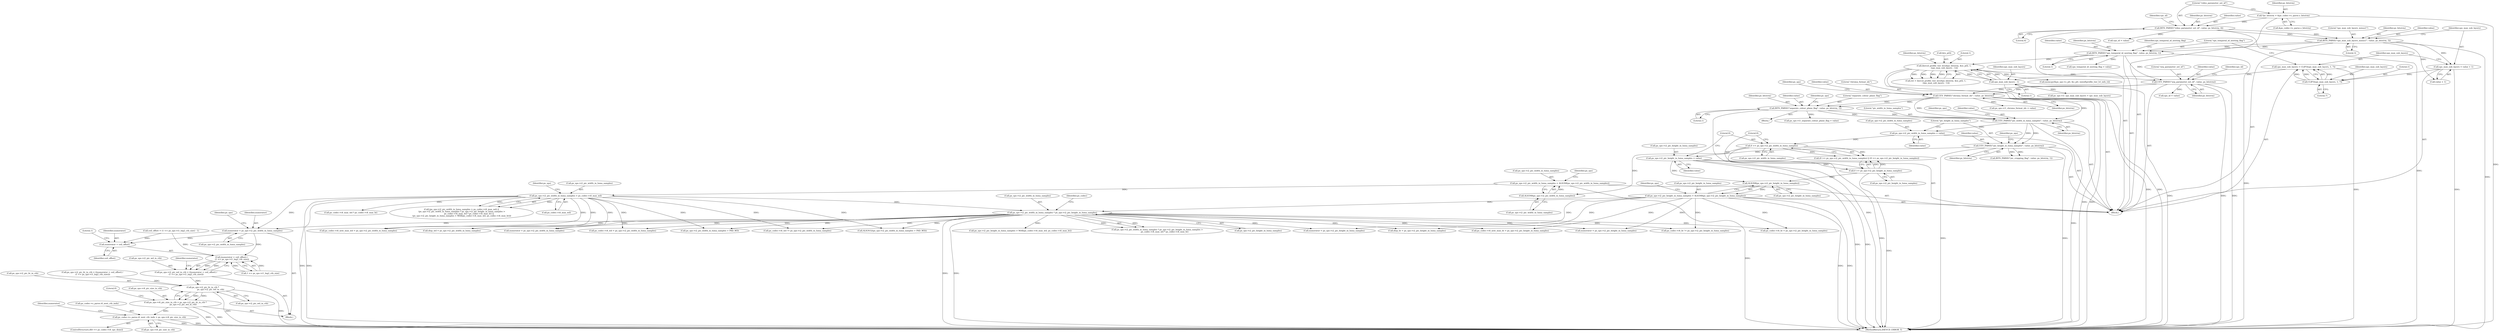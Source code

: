 digraph "0_Android_1ab5ce7e42feccd49e49752e6f58f9097ac5d254@pointer" {
"1001039" [label="(Call,numerator = ps_sps->i2_pic_width_in_luma_samples)"];
"1000363" [label="(Call,ps_sps->i2_pic_width_in_luma_samples * ps_sps->i2_pic_height_in_luma_samples)"];
"1000354" [label="(Call,ps_sps->i2_pic_width_in_luma_samples > ps_codec->i4_max_wd)"];
"1000336" [label="(Call,ps_sps->i2_pic_width_in_luma_samples = ALIGN8(ps_sps->i2_pic_width_in_luma_samples))"];
"1000340" [label="(Call,ALIGN8(ps_sps->i2_pic_width_in_luma_samples))"];
"1000324" [label="(Call,0 >= ps_sps->i2_pic_width_in_luma_samples)"];
"1000308" [label="(Call,ps_sps->i2_pic_width_in_luma_samples = value)"];
"1000304" [label="(Call,UEV_PARSE(\"pic_width_in_luma_samples\", value, ps_bitstrm))"];
"1000287" [label="(Call,BITS_PARSE(\"separate_colour_plane_flag\", value, ps_bitstrm, 1))"];
"1000253" [label="(Call,UEV_PARSE(\"chroma_format_idc\", value, ps_bitstrm))"];
"1000182" [label="(Call,UEV_PARSE(\"seq_parameter_set_id\", value, ps_bitstrm))"];
"1000164" [label="(Call,BITS_PARSE(\"sps_temporal_id_nesting_flag\", value, ps_bitstrm, 1))"];
"1000148" [label="(Call,BITS_PARSE(\"sps_max_sub_layers_minus1\", value, ps_bitstrm, 3))"];
"1000132" [label="(Call,BITS_PARSE(\"video_parameter_set_id\", value, ps_bitstrm, 4))"];
"1000124" [label="(Call,*ps_bitstrm = &ps_codec->s_parse.s_bitstrm)"];
"1000174" [label="(Call,ihevcd_profile_tier_level(ps_bitstrm, &(s_ptl), 1,\n (sps_max_sub_layers - 1)))"];
"1000179" [label="(Call,sps_max_sub_layers - 1)"];
"1000158" [label="(Call,sps_max_sub_layers = CLIP3(sps_max_sub_layers, 1, 7))"];
"1000160" [label="(Call,CLIP3(sps_max_sub_layers, 1, 7))"];
"1000153" [label="(Call,sps_max_sub_layers = value + 1)"];
"1000344" [label="(Call,ps_sps->i2_pic_height_in_luma_samples = ALIGN8(ps_sps->i2_pic_height_in_luma_samples))"];
"1000348" [label="(Call,ALIGN8(ps_sps->i2_pic_height_in_luma_samples))"];
"1000329" [label="(Call,0 >= ps_sps->i2_pic_height_in_luma_samples)"];
"1000317" [label="(Call,ps_sps->i2_pic_height_in_luma_samples = value)"];
"1000313" [label="(Call,UEV_PARSE(\"pic_height_in_luma_samples\", value, ps_bitstrm))"];
"1001048" [label="(Call,(numerator + ceil_offset) /\n (1 << ps_sps->i1_log2_ctb_size))"];
"1001044" [label="(Call,ps_sps->i2_pic_wd_in_ctb = ((numerator + ceil_offset) /\n (1 << ps_sps->i1_log2_ctb_size)))"];
"1001079" [label="(Call,ps_sps->i2_pic_ht_in_ctb *\n                        ps_sps->i2_pic_wd_in_ctb)"];
"1001075" [label="(Call,ps_sps->i4_pic_size_in_ctb = ps_sps->i2_pic_ht_in_ctb *\n                        ps_sps->i2_pic_wd_in_ctb)"];
"1001092" [label="(Call,ps_codec->s_parse.i4_next_ctb_indx = ps_sps->i4_pic_size_in_ctb)"];
"1001049" [label="(Call,numerator + ceil_offset)"];
"1001045" [label="(Call,ps_sps->i2_pic_wd_in_ctb)"];
"1000310" [label="(Identifier,ps_sps)"];
"1000318" [label="(Call,ps_sps->i2_pic_height_in_luma_samples)"];
"1000349" [label="(Call,ps_sps->i2_pic_height_in_luma_samples)"];
"1001044" [label="(Call,ps_sps->i2_pic_wd_in_ctb = ((numerator + ceil_offset) /\n (1 << ps_sps->i1_log2_ctb_size)))"];
"1000181" [label="(Literal,1)"];
"1000126" [label="(Call,&ps_codec->s_parse.s_bitstrm)"];
"1000321" [label="(Identifier,value)"];
"1001098" [label="(Call,ps_sps->i4_pic_size_in_ctb)"];
"1000324" [label="(Call,0 >= ps_sps->i2_pic_width_in_luma_samples)"];
"1001039" [label="(Call,numerator = ps_sps->i2_pic_width_in_luma_samples)"];
"1000325" [label="(Literal,0)"];
"1000135" [label="(Identifier,ps_bitstrm)"];
"1000149" [label="(Literal,\"sps_max_sub_layers_minus1\")"];
"1000337" [label="(Call,ps_sps->i2_pic_width_in_luma_samples)"];
"1000348" [label="(Call,ALIGN8(ps_sps->i2_pic_height_in_luma_samples))"];
"1000182" [label="(Call,UEV_PARSE(\"seq_parameter_set_id\", value, ps_bitstrm))"];
"1000354" [label="(Call,ps_sps->i2_pic_width_in_luma_samples > ps_codec->i4_max_wd)"];
"1000312" [label="(Identifier,value)"];
"1001052" [label="(Call,1 << ps_sps->i1_log2_ctb_size)"];
"1001252" [label="(Call,ps_codec->i4_wd = ps_sps->i2_pic_width_in_luma_samples)"];
"1000259" [label="(Identifier,ps_sps)"];
"1000344" [label="(Call,ps_sps->i2_pic_height_in_luma_samples = ALIGN8(ps_sps->i2_pic_height_in_luma_samples))"];
"1000306" [label="(Identifier,value)"];
"1000313" [label="(Call,UEV_PARSE(\"pic_height_in_luma_samples\", value, ps_bitstrm))"];
"1000253" [label="(Call,UEV_PARSE(\"chroma_format_idc\", value, ps_bitstrm))"];
"1001086" [label="(ControlStructure,if(0 == ps_codec->i4_sps_done))"];
"1001053" [label="(Literal,1)"];
"1001271" [label="(Call,ps_sps->i2_pic_width_in_luma_samples + PAD_WD)"];
"1000158" [label="(Call,sps_max_sub_layers = CLIP3(sps_max_sub_layers, 1, 7))"];
"1000132" [label="(Call,BITS_PARSE(\"video_parameter_set_id\", value, ps_bitstrm, 4))"];
"1000286" [label="(Block,)"];
"1000125" [label="(Identifier,ps_bitstrm)"];
"1001046" [label="(Identifier,ps_sps)"];
"1000159" [label="(Identifier,sps_max_sub_layers)"];
"1000183" [label="(Literal,\"seq_parameter_set_id\")"];
"1000184" [label="(Identifier,value)"];
"1000161" [label="(Identifier,sps_max_sub_layers)"];
"1001270" [label="(Call,ALIGN32(ps_sps->i2_pic_width_in_luma_samples + PAD_WD))"];
"1001141" [label="(Call,ps_codec->i4_wd != ps_sps->i2_pic_width_in_luma_samples)"];
"1001093" [label="(Call,ps_codec->s_parse.i4_next_ctb_indx)"];
"1000323" [label="(Call,(0 >= ps_sps->i2_pic_width_in_luma_samples) || (0 >= ps_sps->i2_pic_height_in_luma_samples))"];
"1000178" [label="(Literal,1)"];
"1001213" [label="(Call,disp_ht = ps_sps->i2_pic_height_in_luma_samples)"];
"1001079" [label="(Call,ps_sps->i2_pic_ht_in_ctb *\n                        ps_sps->i2_pic_wd_in_ctb)"];
"1000317" [label="(Call,ps_sps->i2_pic_height_in_luma_samples = value)"];
"1001194" [label="(Call,disp_wd = ps_sps->i2_pic_width_in_luma_samples)"];
"1000255" [label="(Identifier,value)"];
"1000187" [label="(Identifier,sps_id)"];
"1000292" [label="(Call,ps_sps->i1_separate_colour_plane_flag = value)"];
"1000294" [label="(Identifier,ps_sps)"];
"1001102" [label="(Identifier,numerator)"];
"1000166" [label="(Identifier,value)"];
"1000160" [label="(Call,CLIP3(sps_max_sub_layers, 1, 7))"];
"1000396" [label="(Call,ps_codec->i4_new_max_ht = ps_sps->i2_pic_height_in_luma_samples)"];
"1001336" [label="(MethodReturn,IHEVCD_ERROR_T)"];
"1000174" [label="(Call,ihevcd_profile_tier_level(ps_bitstrm, &(s_ptl), 1,\n (sps_max_sub_layers - 1)))"];
"1000370" [label="(Call,ps_codec->i4_max_wd * ps_codec->i4_max_ht)"];
"1000167" [label="(Identifier,ps_bitstrm)"];
"1000153" [label="(Call,sps_max_sub_layers = value + 1)"];
"1000356" [label="(Identifier,ps_sps)"];
"1000304" [label="(Call,UEV_PARSE(\"pic_width_in_luma_samples\", value, ps_bitstrm))"];
"1000170" [label="(Identifier,sps_temporal_id_nesting_flag)"];
"1000168" [label="(Literal,1)"];
"1000330" [label="(Literal,0)"];
"1000288" [label="(Literal,\"separate_colour_plane_flag\")"];
"1000291" [label="(Literal,1)"];
"1000180" [label="(Identifier,sps_max_sub_layers)"];
"1000353" [label="(Call,(ps_sps->i2_pic_width_in_luma_samples > ps_codec->i4_max_wd) ||\n (ps_sps->i2_pic_width_in_luma_samples * ps_sps->i2_pic_height_in_luma_samples >\n                       ps_codec->i4_max_wd * ps_codec->i4_max_ht) ||\n (ps_sps->i2_pic_height_in_luma_samples > MAX(ps_codec->i4_max_wd, ps_codec->i4_max_ht)))"];
"1000377" [label="(Call,ps_sps->i2_pic_height_in_luma_samples > MAX(ps_codec->i4_max_wd, ps_codec->i4_max_ht))"];
"1000185" [label="(Identifier,ps_bitstrm)"];
"1000133" [label="(Literal,\"video_parameter_set_id\")"];
"1000345" [label="(Call,ps_sps->i2_pic_height_in_luma_samples)"];
"1000314" [label="(Literal,\"pic_height_in_luma_samples\")"];
"1000287" [label="(Call,BITS_PARSE(\"separate_colour_plane_flag\", value, ps_bitstrm, 1))"];
"1000362" [label="(Call,ps_sps->i2_pic_width_in_luma_samples * ps_sps->i2_pic_height_in_luma_samples >\n                       ps_codec->i4_max_wd * ps_codec->i4_max_ht)"];
"1000154" [label="(Identifier,sps_max_sub_layers)"];
"1001030" [label="(Call,ceil_offset = (1 << ps_sps->i1_log2_ctb_size) - 1)"];
"1000136" [label="(Literal,4)"];
"1000336" [label="(Call,ps_sps->i2_pic_width_in_luma_samples = ALIGN8(ps_sps->i2_pic_width_in_luma_samples))"];
"1001117" [label="(Call,numerator = ps_sps->i2_pic_height_in_luma_samples)"];
"1000155" [label="(Call,value + 1)"];
"1000137" [label="(Call,vps_id = value)"];
"1000319" [label="(Identifier,ps_sps)"];
"1000367" [label="(Call,ps_sps->i2_pic_height_in_luma_samples)"];
"1000315" [label="(Identifier,value)"];
"1000162" [label="(Literal,1)"];
"1000407" [label="(Call,BITS_PARSE(\"pic_cropping_flag\", value, ps_bitstrm, 1))"];
"1000355" [label="(Call,ps_sps->i2_pic_width_in_luma_samples)"];
"1000152" [label="(Literal,3)"];
"1001062" [label="(Call,ps_sps->i2_pic_ht_in_ctb = ((numerator + ceil_offset) /\n (1 << ps_sps->i1_log2_ctb_size)))"];
"1000389" [label="(Call,ps_codec->i4_new_max_wd = ps_sps->i2_pic_width_in_luma_samples)"];
"1000164" [label="(Call,BITS_PARSE(\"sps_temporal_id_nesting_flag\", value, ps_bitstrm, 1))"];
"1000341" [label="(Call,ps_sps->i2_pic_width_in_luma_samples)"];
"1001148" [label="(Call,ps_codec->i4_ht != ps_sps->i2_pic_height_in_luma_samples)"];
"1001027" [label="(Block,)"];
"1000316" [label="(Identifier,ps_bitstrm)"];
"1000124" [label="(Call,*ps_bitstrm = &ps_codec->s_parse.s_bitstrm)"];
"1000179" [label="(Call,sps_max_sub_layers - 1)"];
"1001049" [label="(Call,numerator + ceil_offset)"];
"1000169" [label="(Call,sps_temporal_id_nesting_flag = value)"];
"1000290" [label="(Identifier,ps_bitstrm)"];
"1000134" [label="(Identifier,value)"];
"1001050" [label="(Identifier,numerator)"];
"1000364" [label="(Call,ps_sps->i2_pic_width_in_luma_samples)"];
"1000309" [label="(Call,ps_sps->i2_pic_width_in_luma_samples)"];
"1000346" [label="(Identifier,ps_sps)"];
"1000175" [label="(Identifier,ps_bitstrm)"];
"1000331" [label="(Call,ps_sps->i2_pic_height_in_luma_samples)"];
"1001259" [label="(Call,ps_codec->i4_ht = ps_sps->i2_pic_height_in_luma_samples)"];
"1000365" [label="(Identifier,ps_sps)"];
"1001048" [label="(Call,(numerator + ceil_offset) /\n (1 << ps_sps->i1_log2_ctb_size))"];
"1001040" [label="(Identifier,numerator)"];
"1001051" [label="(Identifier,ceil_offset)"];
"1000329" [label="(Call,0 >= ps_sps->i2_pic_height_in_luma_samples)"];
"1000305" [label="(Literal,\"pic_width_in_luma_samples\")"];
"1000186" [label="(Call,sps_id = value)"];
"1000138" [label="(Identifier,vps_id)"];
"1000256" [label="(Identifier,ps_bitstrm)"];
"1001057" [label="(Call,numerator = ps_sps->i2_pic_height_in_luma_samples)"];
"1000372" [label="(Identifier,ps_codec)"];
"1000358" [label="(Call,ps_codec->i4_max_wd)"];
"1001041" [label="(Call,ps_sps->i2_pic_width_in_luma_samples)"];
"1000340" [label="(Call,ALIGN8(ps_sps->i2_pic_width_in_luma_samples))"];
"1001101" [label="(Call,numerator = ps_sps->i2_pic_width_in_luma_samples)"];
"1001058" [label="(Identifier,numerator)"];
"1001083" [label="(Call,ps_sps->i2_pic_wd_in_ctb)"];
"1000172" [label="(Call,ret = ihevcd_profile_tier_level(ps_bitstrm, &(s_ptl), 1,\n (sps_max_sub_layers - 1)))"];
"1001092" [label="(Call,ps_codec->s_parse.i4_next_ctb_indx = ps_sps->i4_pic_size_in_ctb)"];
"1000163" [label="(Literal,7)"];
"1000244" [label="(Call,memcpy(&ps_sps->s_ptl, &s_ptl, sizeof(profile_tier_lvl_info_t)))"];
"1000257" [label="(Call,ps_sps->i1_chroma_format_idc = value)"];
"1000326" [label="(Call,ps_sps->i2_pic_width_in_luma_samples)"];
"1001080" [label="(Call,ps_sps->i2_pic_ht_in_ctb)"];
"1000148" [label="(Call,BITS_PARSE(\"sps_max_sub_layers_minus1\", value, ps_bitstrm, 3))"];
"1000176" [label="(Call,&(s_ptl))"];
"1001088" [label="(Literal,0)"];
"1000363" [label="(Call,ps_sps->i2_pic_width_in_luma_samples * ps_sps->i2_pic_height_in_luma_samples)"];
"1000307" [label="(Identifier,ps_bitstrm)"];
"1000151" [label="(Identifier,ps_bitstrm)"];
"1000229" [label="(Call,ps_sps->i1_sps_max_sub_layers = sps_max_sub_layers)"];
"1000308" [label="(Call,ps_sps->i2_pic_width_in_luma_samples = value)"];
"1000165" [label="(Literal,\"sps_temporal_id_nesting_flag\")"];
"1000108" [label="(Block,)"];
"1000289" [label="(Identifier,value)"];
"1000150" [label="(Identifier,value)"];
"1000254" [label="(Literal,\"chroma_format_idc\")"];
"1001075" [label="(Call,ps_sps->i4_pic_size_in_ctb = ps_sps->i2_pic_ht_in_ctb *\n                        ps_sps->i2_pic_wd_in_ctb)"];
"1001076" [label="(Call,ps_sps->i4_pic_size_in_ctb)"];
"1001039" -> "1001027"  [label="AST: "];
"1001039" -> "1001041"  [label="CFG: "];
"1001040" -> "1001039"  [label="AST: "];
"1001041" -> "1001039"  [label="AST: "];
"1001046" -> "1001039"  [label="CFG: "];
"1000363" -> "1001039"  [label="DDG: "];
"1000354" -> "1001039"  [label="DDG: "];
"1001039" -> "1001048"  [label="DDG: "];
"1001039" -> "1001049"  [label="DDG: "];
"1000363" -> "1000362"  [label="AST: "];
"1000363" -> "1000367"  [label="CFG: "];
"1000364" -> "1000363"  [label="AST: "];
"1000367" -> "1000363"  [label="AST: "];
"1000372" -> "1000363"  [label="CFG: "];
"1000363" -> "1001336"  [label="DDG: "];
"1000363" -> "1001336"  [label="DDG: "];
"1000363" -> "1000362"  [label="DDG: "];
"1000363" -> "1000362"  [label="DDG: "];
"1000354" -> "1000363"  [label="DDG: "];
"1000344" -> "1000363"  [label="DDG: "];
"1000363" -> "1000377"  [label="DDG: "];
"1000363" -> "1000389"  [label="DDG: "];
"1000363" -> "1000396"  [label="DDG: "];
"1000363" -> "1001057"  [label="DDG: "];
"1000363" -> "1001101"  [label="DDG: "];
"1000363" -> "1001117"  [label="DDG: "];
"1000363" -> "1001141"  [label="DDG: "];
"1000363" -> "1001148"  [label="DDG: "];
"1000363" -> "1001194"  [label="DDG: "];
"1000363" -> "1001213"  [label="DDG: "];
"1000363" -> "1001252"  [label="DDG: "];
"1000363" -> "1001259"  [label="DDG: "];
"1000363" -> "1001270"  [label="DDG: "];
"1000363" -> "1001271"  [label="DDG: "];
"1000354" -> "1000353"  [label="AST: "];
"1000354" -> "1000358"  [label="CFG: "];
"1000355" -> "1000354"  [label="AST: "];
"1000358" -> "1000354"  [label="AST: "];
"1000365" -> "1000354"  [label="CFG: "];
"1000353" -> "1000354"  [label="CFG: "];
"1000354" -> "1001336"  [label="DDG: "];
"1000354" -> "1001336"  [label="DDG: "];
"1000354" -> "1000353"  [label="DDG: "];
"1000354" -> "1000353"  [label="DDG: "];
"1000336" -> "1000354"  [label="DDG: "];
"1000354" -> "1000370"  [label="DDG: "];
"1000354" -> "1000389"  [label="DDG: "];
"1000354" -> "1001101"  [label="DDG: "];
"1000354" -> "1001141"  [label="DDG: "];
"1000354" -> "1001194"  [label="DDG: "];
"1000354" -> "1001252"  [label="DDG: "];
"1000354" -> "1001270"  [label="DDG: "];
"1000354" -> "1001271"  [label="DDG: "];
"1000336" -> "1000108"  [label="AST: "];
"1000336" -> "1000340"  [label="CFG: "];
"1000337" -> "1000336"  [label="AST: "];
"1000340" -> "1000336"  [label="AST: "];
"1000346" -> "1000336"  [label="CFG: "];
"1000336" -> "1001336"  [label="DDG: "];
"1000340" -> "1000336"  [label="DDG: "];
"1000340" -> "1000341"  [label="CFG: "];
"1000341" -> "1000340"  [label="AST: "];
"1000324" -> "1000340"  [label="DDG: "];
"1000324" -> "1000323"  [label="AST: "];
"1000324" -> "1000326"  [label="CFG: "];
"1000325" -> "1000324"  [label="AST: "];
"1000326" -> "1000324"  [label="AST: "];
"1000330" -> "1000324"  [label="CFG: "];
"1000323" -> "1000324"  [label="CFG: "];
"1000324" -> "1001336"  [label="DDG: "];
"1000324" -> "1000323"  [label="DDG: "];
"1000324" -> "1000323"  [label="DDG: "];
"1000308" -> "1000324"  [label="DDG: "];
"1000308" -> "1000108"  [label="AST: "];
"1000308" -> "1000312"  [label="CFG: "];
"1000309" -> "1000308"  [label="AST: "];
"1000312" -> "1000308"  [label="AST: "];
"1000314" -> "1000308"  [label="CFG: "];
"1000304" -> "1000308"  [label="DDG: "];
"1000304" -> "1000108"  [label="AST: "];
"1000304" -> "1000307"  [label="CFG: "];
"1000305" -> "1000304"  [label="AST: "];
"1000306" -> "1000304"  [label="AST: "];
"1000307" -> "1000304"  [label="AST: "];
"1000310" -> "1000304"  [label="CFG: "];
"1000304" -> "1001336"  [label="DDG: "];
"1000287" -> "1000304"  [label="DDG: "];
"1000287" -> "1000304"  [label="DDG: "];
"1000253" -> "1000304"  [label="DDG: "];
"1000253" -> "1000304"  [label="DDG: "];
"1000304" -> "1000313"  [label="DDG: "];
"1000304" -> "1000313"  [label="DDG: "];
"1000287" -> "1000286"  [label="AST: "];
"1000287" -> "1000291"  [label="CFG: "];
"1000288" -> "1000287"  [label="AST: "];
"1000289" -> "1000287"  [label="AST: "];
"1000290" -> "1000287"  [label="AST: "];
"1000291" -> "1000287"  [label="AST: "];
"1000294" -> "1000287"  [label="CFG: "];
"1000287" -> "1001336"  [label="DDG: "];
"1000253" -> "1000287"  [label="DDG: "];
"1000253" -> "1000287"  [label="DDG: "];
"1000287" -> "1000292"  [label="DDG: "];
"1000253" -> "1000108"  [label="AST: "];
"1000253" -> "1000256"  [label="CFG: "];
"1000254" -> "1000253"  [label="AST: "];
"1000255" -> "1000253"  [label="AST: "];
"1000256" -> "1000253"  [label="AST: "];
"1000259" -> "1000253"  [label="CFG: "];
"1000253" -> "1001336"  [label="DDG: "];
"1000253" -> "1001336"  [label="DDG: "];
"1000182" -> "1000253"  [label="DDG: "];
"1000182" -> "1000253"  [label="DDG: "];
"1000253" -> "1000257"  [label="DDG: "];
"1000182" -> "1000108"  [label="AST: "];
"1000182" -> "1000185"  [label="CFG: "];
"1000183" -> "1000182"  [label="AST: "];
"1000184" -> "1000182"  [label="AST: "];
"1000185" -> "1000182"  [label="AST: "];
"1000187" -> "1000182"  [label="CFG: "];
"1000182" -> "1001336"  [label="DDG: "];
"1000182" -> "1001336"  [label="DDG: "];
"1000164" -> "1000182"  [label="DDG: "];
"1000174" -> "1000182"  [label="DDG: "];
"1000182" -> "1000186"  [label="DDG: "];
"1000164" -> "1000108"  [label="AST: "];
"1000164" -> "1000168"  [label="CFG: "];
"1000165" -> "1000164"  [label="AST: "];
"1000166" -> "1000164"  [label="AST: "];
"1000167" -> "1000164"  [label="AST: "];
"1000168" -> "1000164"  [label="AST: "];
"1000170" -> "1000164"  [label="CFG: "];
"1000164" -> "1001336"  [label="DDG: "];
"1000148" -> "1000164"  [label="DDG: "];
"1000148" -> "1000164"  [label="DDG: "];
"1000164" -> "1000169"  [label="DDG: "];
"1000164" -> "1000174"  [label="DDG: "];
"1000148" -> "1000108"  [label="AST: "];
"1000148" -> "1000152"  [label="CFG: "];
"1000149" -> "1000148"  [label="AST: "];
"1000150" -> "1000148"  [label="AST: "];
"1000151" -> "1000148"  [label="AST: "];
"1000152" -> "1000148"  [label="AST: "];
"1000154" -> "1000148"  [label="CFG: "];
"1000148" -> "1001336"  [label="DDG: "];
"1000132" -> "1000148"  [label="DDG: "];
"1000132" -> "1000148"  [label="DDG: "];
"1000148" -> "1000153"  [label="DDG: "];
"1000148" -> "1000155"  [label="DDG: "];
"1000132" -> "1000108"  [label="AST: "];
"1000132" -> "1000136"  [label="CFG: "];
"1000133" -> "1000132"  [label="AST: "];
"1000134" -> "1000132"  [label="AST: "];
"1000135" -> "1000132"  [label="AST: "];
"1000136" -> "1000132"  [label="AST: "];
"1000138" -> "1000132"  [label="CFG: "];
"1000132" -> "1001336"  [label="DDG: "];
"1000124" -> "1000132"  [label="DDG: "];
"1000132" -> "1000137"  [label="DDG: "];
"1000124" -> "1000108"  [label="AST: "];
"1000124" -> "1000126"  [label="CFG: "];
"1000125" -> "1000124"  [label="AST: "];
"1000126" -> "1000124"  [label="AST: "];
"1000133" -> "1000124"  [label="CFG: "];
"1000124" -> "1001336"  [label="DDG: "];
"1000174" -> "1000172"  [label="AST: "];
"1000174" -> "1000179"  [label="CFG: "];
"1000175" -> "1000174"  [label="AST: "];
"1000176" -> "1000174"  [label="AST: "];
"1000178" -> "1000174"  [label="AST: "];
"1000179" -> "1000174"  [label="AST: "];
"1000172" -> "1000174"  [label="CFG: "];
"1000174" -> "1001336"  [label="DDG: "];
"1000174" -> "1001336"  [label="DDG: "];
"1000174" -> "1000172"  [label="DDG: "];
"1000174" -> "1000172"  [label="DDG: "];
"1000174" -> "1000172"  [label="DDG: "];
"1000174" -> "1000172"  [label="DDG: "];
"1000179" -> "1000174"  [label="DDG: "];
"1000179" -> "1000174"  [label="DDG: "];
"1000174" -> "1000244"  [label="DDG: "];
"1000179" -> "1000181"  [label="CFG: "];
"1000180" -> "1000179"  [label="AST: "];
"1000181" -> "1000179"  [label="AST: "];
"1000179" -> "1001336"  [label="DDG: "];
"1000158" -> "1000179"  [label="DDG: "];
"1000179" -> "1000229"  [label="DDG: "];
"1000158" -> "1000108"  [label="AST: "];
"1000158" -> "1000160"  [label="CFG: "];
"1000159" -> "1000158"  [label="AST: "];
"1000160" -> "1000158"  [label="AST: "];
"1000165" -> "1000158"  [label="CFG: "];
"1000158" -> "1001336"  [label="DDG: "];
"1000160" -> "1000158"  [label="DDG: "];
"1000160" -> "1000158"  [label="DDG: "];
"1000160" -> "1000158"  [label="DDG: "];
"1000160" -> "1000163"  [label="CFG: "];
"1000161" -> "1000160"  [label="AST: "];
"1000162" -> "1000160"  [label="AST: "];
"1000163" -> "1000160"  [label="AST: "];
"1000153" -> "1000160"  [label="DDG: "];
"1000153" -> "1000108"  [label="AST: "];
"1000153" -> "1000155"  [label="CFG: "];
"1000154" -> "1000153"  [label="AST: "];
"1000155" -> "1000153"  [label="AST: "];
"1000159" -> "1000153"  [label="CFG: "];
"1000153" -> "1001336"  [label="DDG: "];
"1000344" -> "1000108"  [label="AST: "];
"1000344" -> "1000348"  [label="CFG: "];
"1000345" -> "1000344"  [label="AST: "];
"1000348" -> "1000344"  [label="AST: "];
"1000356" -> "1000344"  [label="CFG: "];
"1000344" -> "1001336"  [label="DDG: "];
"1000344" -> "1001336"  [label="DDG: "];
"1000348" -> "1000344"  [label="DDG: "];
"1000344" -> "1000396"  [label="DDG: "];
"1000344" -> "1001057"  [label="DDG: "];
"1000344" -> "1001117"  [label="DDG: "];
"1000344" -> "1001148"  [label="DDG: "];
"1000344" -> "1001213"  [label="DDG: "];
"1000344" -> "1001259"  [label="DDG: "];
"1000348" -> "1000349"  [label="CFG: "];
"1000349" -> "1000348"  [label="AST: "];
"1000329" -> "1000348"  [label="DDG: "];
"1000317" -> "1000348"  [label="DDG: "];
"1000329" -> "1000323"  [label="AST: "];
"1000329" -> "1000331"  [label="CFG: "];
"1000330" -> "1000329"  [label="AST: "];
"1000331" -> "1000329"  [label="AST: "];
"1000323" -> "1000329"  [label="CFG: "];
"1000329" -> "1001336"  [label="DDG: "];
"1000329" -> "1000323"  [label="DDG: "];
"1000329" -> "1000323"  [label="DDG: "];
"1000317" -> "1000329"  [label="DDG: "];
"1000317" -> "1000108"  [label="AST: "];
"1000317" -> "1000321"  [label="CFG: "];
"1000318" -> "1000317"  [label="AST: "];
"1000321" -> "1000317"  [label="AST: "];
"1000325" -> "1000317"  [label="CFG: "];
"1000317" -> "1001336"  [label="DDG: "];
"1000317" -> "1001336"  [label="DDG: "];
"1000313" -> "1000317"  [label="DDG: "];
"1000313" -> "1000108"  [label="AST: "];
"1000313" -> "1000316"  [label="CFG: "];
"1000314" -> "1000313"  [label="AST: "];
"1000315" -> "1000313"  [label="AST: "];
"1000316" -> "1000313"  [label="AST: "];
"1000319" -> "1000313"  [label="CFG: "];
"1000313" -> "1001336"  [label="DDG: "];
"1000313" -> "1001336"  [label="DDG: "];
"1000313" -> "1000407"  [label="DDG: "];
"1000313" -> "1000407"  [label="DDG: "];
"1001048" -> "1001044"  [label="AST: "];
"1001048" -> "1001052"  [label="CFG: "];
"1001049" -> "1001048"  [label="AST: "];
"1001052" -> "1001048"  [label="AST: "];
"1001044" -> "1001048"  [label="CFG: "];
"1001048" -> "1001044"  [label="DDG: "];
"1001048" -> "1001044"  [label="DDG: "];
"1001030" -> "1001048"  [label="DDG: "];
"1001052" -> "1001048"  [label="DDG: "];
"1001052" -> "1001048"  [label="DDG: "];
"1001044" -> "1001027"  [label="AST: "];
"1001045" -> "1001044"  [label="AST: "];
"1001058" -> "1001044"  [label="CFG: "];
"1001044" -> "1001079"  [label="DDG: "];
"1001079" -> "1001075"  [label="AST: "];
"1001079" -> "1001083"  [label="CFG: "];
"1001080" -> "1001079"  [label="AST: "];
"1001083" -> "1001079"  [label="AST: "];
"1001075" -> "1001079"  [label="CFG: "];
"1001079" -> "1001336"  [label="DDG: "];
"1001079" -> "1001336"  [label="DDG: "];
"1001079" -> "1001075"  [label="DDG: "];
"1001079" -> "1001075"  [label="DDG: "];
"1001062" -> "1001079"  [label="DDG: "];
"1001075" -> "1001027"  [label="AST: "];
"1001076" -> "1001075"  [label="AST: "];
"1001088" -> "1001075"  [label="CFG: "];
"1001075" -> "1001336"  [label="DDG: "];
"1001075" -> "1001336"  [label="DDG: "];
"1001075" -> "1001092"  [label="DDG: "];
"1001092" -> "1001086"  [label="AST: "];
"1001092" -> "1001098"  [label="CFG: "];
"1001093" -> "1001092"  [label="AST: "];
"1001098" -> "1001092"  [label="AST: "];
"1001102" -> "1001092"  [label="CFG: "];
"1001092" -> "1001336"  [label="DDG: "];
"1001092" -> "1001336"  [label="DDG: "];
"1001049" -> "1001051"  [label="CFG: "];
"1001050" -> "1001049"  [label="AST: "];
"1001051" -> "1001049"  [label="AST: "];
"1001053" -> "1001049"  [label="CFG: "];
"1001030" -> "1001049"  [label="DDG: "];
}
